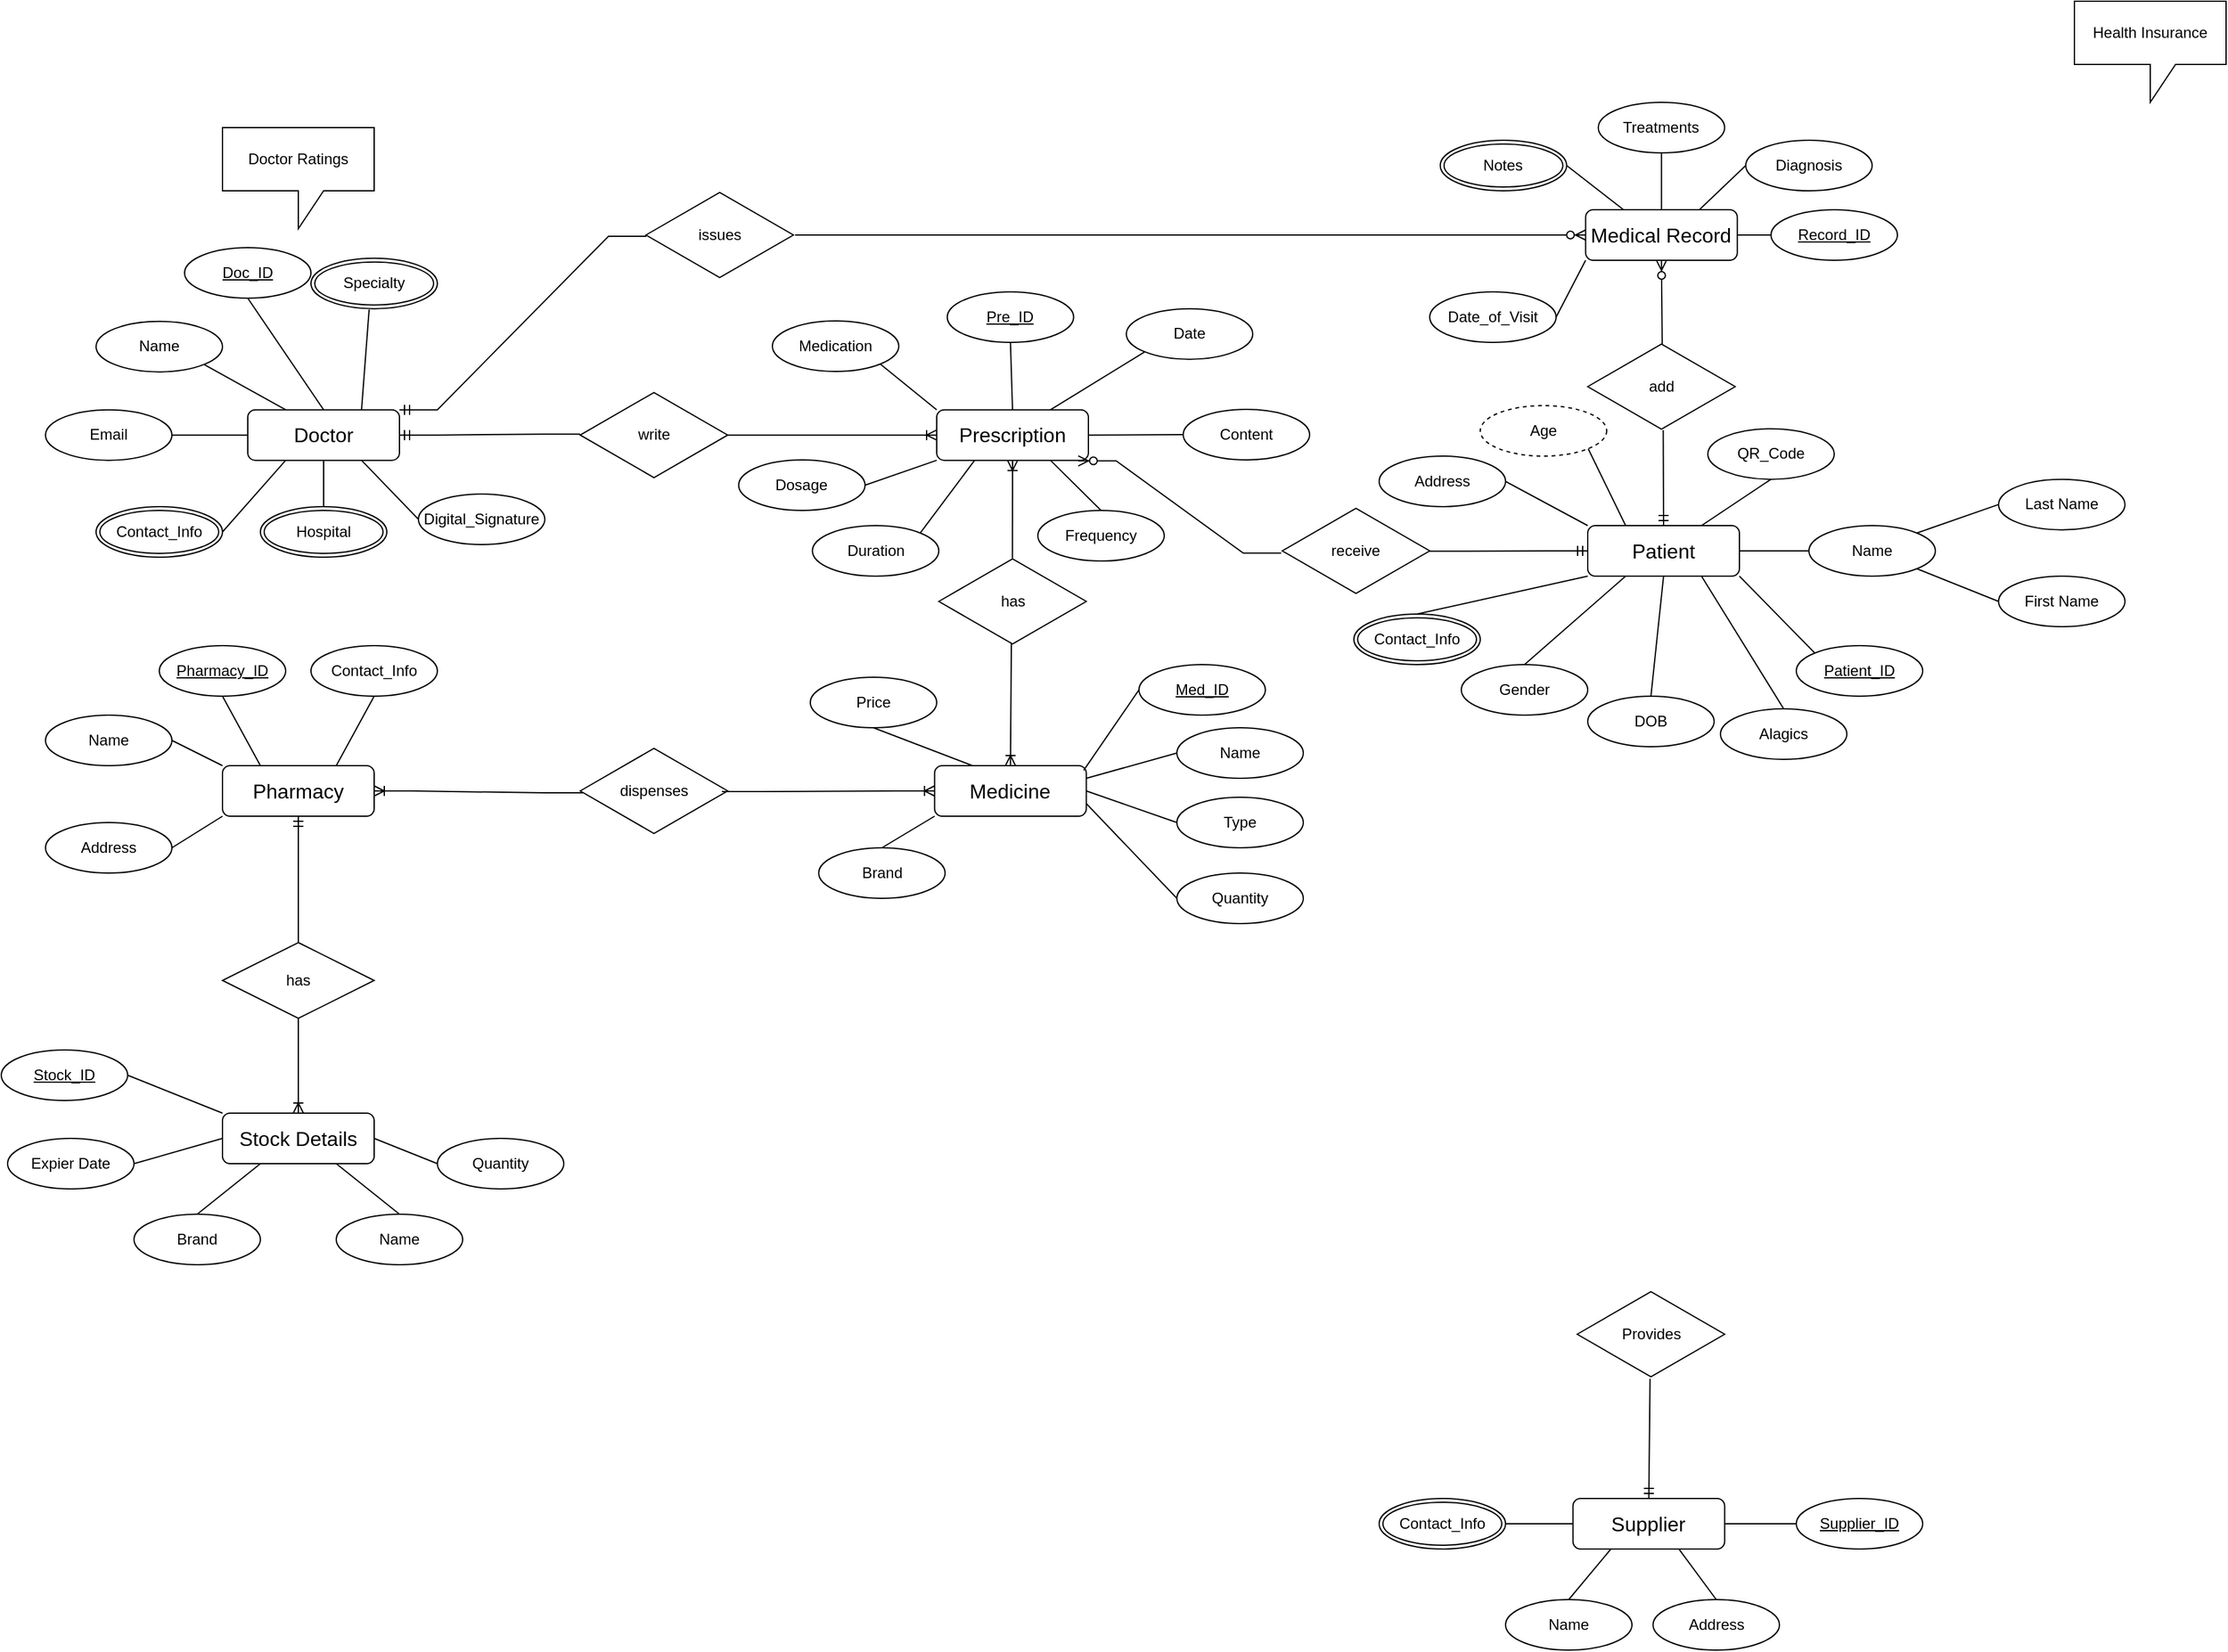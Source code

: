 <mxfile version="24.6.3" type="github">
  <diagram name="Page-1" id="iVzlun0QSoS3-AnxW-2T">
    <mxGraphModel dx="1687" dy="915" grid="1" gridSize="10" guides="1" tooltips="1" connect="1" arrows="1" fold="1" page="1" pageScale="1" pageWidth="850" pageHeight="1100" math="0" shadow="0">
      <root>
        <mxCell id="0" />
        <mxCell id="1" parent="0" />
        <mxCell id="OggEks25qi9N1Qm2_PGX-1" value="&lt;font size=&quot;3&quot;&gt;Doctor&lt;/font&gt;" style="rounded=1;whiteSpace=wrap;html=1;" vertex="1" parent="1">
          <mxGeometry x="455" y="573.33" width="120" height="40" as="geometry" />
        </mxCell>
        <mxCell id="OggEks25qi9N1Qm2_PGX-2" style="edgeStyle=orthogonalEdgeStyle;rounded=0;orthogonalLoop=1;jettySize=auto;html=1;exitX=0.5;exitY=1;exitDx=0;exitDy=0;" edge="1" parent="1" source="OggEks25qi9N1Qm2_PGX-1" target="OggEks25qi9N1Qm2_PGX-1">
          <mxGeometry relative="1" as="geometry" />
        </mxCell>
        <mxCell id="OggEks25qi9N1Qm2_PGX-3" value="&lt;font size=&quot;3&quot;&gt;Prescription&lt;/font&gt;" style="rounded=1;whiteSpace=wrap;html=1;" vertex="1" parent="1">
          <mxGeometry x="1000" y="573.33" width="120" height="40" as="geometry" />
        </mxCell>
        <mxCell id="OggEks25qi9N1Qm2_PGX-4" value="write" style="html=1;whiteSpace=wrap;aspect=fixed;shape=isoRectangle;" vertex="1" parent="1">
          <mxGeometry x="718" y="558.33" width="116.66" height="70" as="geometry" />
        </mxCell>
        <mxCell id="OggEks25qi9N1Qm2_PGX-5" value="&lt;font size=&quot;3&quot;&gt;Patient&lt;/font&gt;" style="rounded=1;whiteSpace=wrap;html=1;" vertex="1" parent="1">
          <mxGeometry x="1515" y="665" width="120" height="40" as="geometry" />
        </mxCell>
        <mxCell id="OggEks25qi9N1Qm2_PGX-6" value="&lt;font size=&quot;3&quot;&gt;Medicine&lt;/font&gt;" style="rounded=1;whiteSpace=wrap;html=1;" vertex="1" parent="1">
          <mxGeometry x="998.33" y="855" width="120" height="40" as="geometry" />
        </mxCell>
        <mxCell id="OggEks25qi9N1Qm2_PGX-7" value="&lt;font size=&quot;3&quot;&gt;Supplier&lt;/font&gt;" style="rounded=1;whiteSpace=wrap;html=1;" vertex="1" parent="1">
          <mxGeometry x="1503.33" y="1435" width="120" height="40" as="geometry" />
        </mxCell>
        <mxCell id="OggEks25qi9N1Qm2_PGX-8" value="&lt;font size=&quot;3&quot;&gt;Pharmacy&lt;/font&gt;" style="rounded=1;whiteSpace=wrap;html=1;" vertex="1" parent="1">
          <mxGeometry x="435" y="855" width="120" height="40" as="geometry" />
        </mxCell>
        <mxCell id="OggEks25qi9N1Qm2_PGX-9" value="Provides" style="html=1;whiteSpace=wrap;aspect=fixed;shape=isoRectangle;" vertex="1" parent="1">
          <mxGeometry x="1506.67" y="1270" width="116.66" height="70" as="geometry" />
        </mxCell>
        <mxCell id="OggEks25qi9N1Qm2_PGX-10" value="receive" style="html=1;whiteSpace=wrap;aspect=fixed;shape=isoRectangle;" vertex="1" parent="1">
          <mxGeometry x="1273.33" y="650" width="116.66" height="70" as="geometry" />
        </mxCell>
        <mxCell id="OggEks25qi9N1Qm2_PGX-11" value="dispenses" style="html=1;whiteSpace=wrap;aspect=fixed;shape=isoRectangle;" vertex="1" parent="1">
          <mxGeometry x="718" y="840" width="116.66" height="70" as="geometry" />
        </mxCell>
        <mxCell id="OggEks25qi9N1Qm2_PGX-12" value="Email" style="ellipse;whiteSpace=wrap;html=1;align=center;" vertex="1" parent="1">
          <mxGeometry x="295" y="573.33" width="100" height="40" as="geometry" />
        </mxCell>
        <mxCell id="OggEks25qi9N1Qm2_PGX-14" value="Name" style="ellipse;whiteSpace=wrap;html=1;align=center;" vertex="1" parent="1">
          <mxGeometry x="335" y="503.33" width="100" height="40" as="geometry" />
        </mxCell>
        <mxCell id="OggEks25qi9N1Qm2_PGX-15" value="Date" style="ellipse;whiteSpace=wrap;html=1;align=center;" vertex="1" parent="1">
          <mxGeometry x="1150" y="493.33" width="100" height="40" as="geometry" />
        </mxCell>
        <mxCell id="OggEks25qi9N1Qm2_PGX-17" value="Gender" style="ellipse;whiteSpace=wrap;html=1;align=center;" vertex="1" parent="1">
          <mxGeometry x="1415" y="775" width="100" height="40" as="geometry" />
        </mxCell>
        <mxCell id="OggEks25qi9N1Qm2_PGX-18" value="Name" style="ellipse;whiteSpace=wrap;html=1;align=center;" vertex="1" parent="1">
          <mxGeometry x="1690" y="665" width="100" height="40" as="geometry" />
        </mxCell>
        <mxCell id="OggEks25qi9N1Qm2_PGX-19" value="DOB" style="ellipse;whiteSpace=wrap;html=1;align=center;" vertex="1" parent="1">
          <mxGeometry x="1515" y="800" width="100" height="40" as="geometry" />
        </mxCell>
        <mxCell id="OggEks25qi9N1Qm2_PGX-20" value="has" style="html=1;whiteSpace=wrap;aspect=fixed;shape=isoRectangle;" vertex="1" parent="1">
          <mxGeometry x="1001.67" y="690" width="116.66" height="70" as="geometry" />
        </mxCell>
        <mxCell id="OggEks25qi9N1Qm2_PGX-21" value="Name" style="ellipse;whiteSpace=wrap;html=1;align=center;" vertex="1" parent="1">
          <mxGeometry x="295" y="815" width="100" height="40" as="geometry" />
        </mxCell>
        <mxCell id="OggEks25qi9N1Qm2_PGX-23" value="Contact_Info" style="ellipse;whiteSpace=wrap;html=1;align=center;" vertex="1" parent="1">
          <mxGeometry x="505" y="760" width="100" height="40" as="geometry" />
        </mxCell>
        <mxCell id="OggEks25qi9N1Qm2_PGX-24" value="Name" style="ellipse;whiteSpace=wrap;html=1;align=center;" vertex="1" parent="1">
          <mxGeometry x="1450" y="1515" width="100" height="40" as="geometry" />
        </mxCell>
        <mxCell id="OggEks25qi9N1Qm2_PGX-25" value="Name" style="ellipse;whiteSpace=wrap;html=1;align=center;" vertex="1" parent="1">
          <mxGeometry x="1190" y="825" width="100" height="40" as="geometry" />
        </mxCell>
        <mxCell id="OggEks25qi9N1Qm2_PGX-26" value="Type" style="ellipse;whiteSpace=wrap;html=1;align=center;" vertex="1" parent="1">
          <mxGeometry x="1190" y="880" width="100" height="40" as="geometry" />
        </mxCell>
        <mxCell id="OggEks25qi9N1Qm2_PGX-27" value="Quantity" style="ellipse;whiteSpace=wrap;html=1;align=center;" vertex="1" parent="1">
          <mxGeometry x="1190" y="940" width="100" height="40" as="geometry" />
        </mxCell>
        <mxCell id="OggEks25qi9N1Qm2_PGX-28" style="edgeStyle=orthogonalEdgeStyle;rounded=0;orthogonalLoop=1;jettySize=auto;html=1;exitX=0.5;exitY=1;exitDx=0;exitDy=0;" edge="1" parent="1" source="OggEks25qi9N1Qm2_PGX-26" target="OggEks25qi9N1Qm2_PGX-26">
          <mxGeometry relative="1" as="geometry" />
        </mxCell>
        <mxCell id="OggEks25qi9N1Qm2_PGX-29" value="Price" style="ellipse;whiteSpace=wrap;html=1;align=center;" vertex="1" parent="1">
          <mxGeometry x="900.0" y="785" width="100" height="40" as="geometry" />
        </mxCell>
        <mxCell id="OggEks25qi9N1Qm2_PGX-30" style="line;strokeWidth=1;rotatable=0;dashed=0;labelPosition=right;align=left;verticalAlign=middle;spacingTop=0;spacingLeft=6;points=[];portConstraint=eastwest;" edge="1" parent="1">
          <mxGeometry relative="1" as="geometry">
            <mxPoint x="475" y="900" as="targetPoint" />
            <mxPoint x="419.729" y="789.618" as="sourcePoint" />
          </mxGeometry>
        </mxCell>
        <mxCell id="OggEks25qi9N1Qm2_PGX-32" value="" style="endArrow=none;html=1;rounded=0;exitX=1;exitY=0.5;exitDx=0;exitDy=0;entryX=0;entryY=0;entryDx=0;entryDy=0;" edge="1" parent="1" source="OggEks25qi9N1Qm2_PGX-21" target="OggEks25qi9N1Qm2_PGX-8">
          <mxGeometry relative="1" as="geometry">
            <mxPoint x="575" y="910" as="sourcePoint" />
            <mxPoint x="735" y="910" as="targetPoint" />
          </mxGeometry>
        </mxCell>
        <mxCell id="OggEks25qi9N1Qm2_PGX-33" value="" style="endArrow=none;html=1;rounded=0;exitX=0.5;exitY=1;exitDx=0;exitDy=0;entryX=0.25;entryY=0;entryDx=0;entryDy=0;" edge="1" parent="1" source="OggEks25qi9N1Qm2_PGX-95" target="OggEks25qi9N1Qm2_PGX-8">
          <mxGeometry relative="1" as="geometry">
            <mxPoint x="375.0" y="860.0" as="sourcePoint" />
            <mxPoint x="430" y="840" as="targetPoint" />
          </mxGeometry>
        </mxCell>
        <mxCell id="OggEks25qi9N1Qm2_PGX-35" value="" style="endArrow=none;html=1;rounded=0;entryX=0.75;entryY=0;entryDx=0;entryDy=0;exitX=0.5;exitY=1;exitDx=0;exitDy=0;" edge="1" parent="1" source="OggEks25qi9N1Qm2_PGX-23" target="OggEks25qi9N1Qm2_PGX-8">
          <mxGeometry relative="1" as="geometry">
            <mxPoint x="565" y="790" as="sourcePoint" />
            <mxPoint x="555" y="895" as="targetPoint" />
          </mxGeometry>
        </mxCell>
        <mxCell id="OggEks25qi9N1Qm2_PGX-36" value="" style="endArrow=none;html=1;rounded=0;entryX=0.25;entryY=0;entryDx=0;entryDy=0;exitX=0.5;exitY=1;exitDx=0;exitDy=0;" edge="1" parent="1" source="OggEks25qi9N1Qm2_PGX-29" target="OggEks25qi9N1Qm2_PGX-6">
          <mxGeometry relative="1" as="geometry">
            <mxPoint x="785" y="780" as="sourcePoint" />
            <mxPoint x="945" y="780" as="targetPoint" />
          </mxGeometry>
        </mxCell>
        <mxCell id="OggEks25qi9N1Qm2_PGX-37" value="" style="endArrow=none;html=1;rounded=0;entryX=0;entryY=0.5;entryDx=0;entryDy=0;exitX=1;exitY=0.75;exitDx=0;exitDy=0;" edge="1" parent="1" source="OggEks25qi9N1Qm2_PGX-6" target="OggEks25qi9N1Qm2_PGX-27">
          <mxGeometry relative="1" as="geometry">
            <mxPoint x="1098.33" y="970.14" as="sourcePoint" />
            <mxPoint x="1133.33" y="929.14" as="targetPoint" />
          </mxGeometry>
        </mxCell>
        <mxCell id="OggEks25qi9N1Qm2_PGX-38" value="" style="endArrow=none;html=1;rounded=0;exitX=1;exitY=0.25;exitDx=0;exitDy=0;entryX=0;entryY=0.5;entryDx=0;entryDy=0;" edge="1" parent="1" source="OggEks25qi9N1Qm2_PGX-6" target="OggEks25qi9N1Qm2_PGX-25">
          <mxGeometry relative="1" as="geometry">
            <mxPoint x="1144.16" y="906" as="sourcePoint" />
            <mxPoint x="1179" y="865" as="targetPoint" />
          </mxGeometry>
        </mxCell>
        <mxCell id="OggEks25qi9N1Qm2_PGX-39" value="" style="endArrow=none;html=1;rounded=0;entryX=0;entryY=0.5;entryDx=0;entryDy=0;exitX=1;exitY=0.5;exitDx=0;exitDy=0;" edge="1" parent="1" source="OggEks25qi9N1Qm2_PGX-6" target="OggEks25qi9N1Qm2_PGX-26">
          <mxGeometry relative="1" as="geometry">
            <mxPoint x="1151.66" y="941" as="sourcePoint" />
            <mxPoint x="1186.66" y="900" as="targetPoint" />
          </mxGeometry>
        </mxCell>
        <mxCell id="OggEks25qi9N1Qm2_PGX-40" value="" style="endArrow=none;html=1;rounded=0;entryX=0;entryY=0.5;entryDx=0;entryDy=0;exitX=0.983;exitY=0.092;exitDx=0;exitDy=0;exitPerimeter=0;" edge="1" parent="1" source="OggEks25qi9N1Qm2_PGX-6" target="OggEks25qi9N1Qm2_PGX-98">
          <mxGeometry relative="1" as="geometry">
            <mxPoint x="1111.66" y="831" as="sourcePoint" />
            <mxPoint x="1151.66" y="795" as="targetPoint" />
          </mxGeometry>
        </mxCell>
        <mxCell id="OggEks25qi9N1Qm2_PGX-41" value="" style="endArrow=none;html=1;rounded=0;entryX=0;entryY=0.5;entryDx=0;entryDy=0;exitX=1;exitY=0.5;exitDx=0;exitDy=0;" edge="1" parent="1" source="OggEks25qi9N1Qm2_PGX-7" target="OggEks25qi9N1Qm2_PGX-99">
          <mxGeometry relative="1" as="geometry">
            <mxPoint x="1275" y="1540" as="sourcePoint" />
            <mxPoint x="1680" y="1455" as="targetPoint" />
          </mxGeometry>
        </mxCell>
        <mxCell id="OggEks25qi9N1Qm2_PGX-42" value="" style="endArrow=none;html=1;rounded=0;entryX=0.5;entryY=0;entryDx=0;entryDy=0;exitX=0.25;exitY=1;exitDx=0;exitDy=0;" edge="1" parent="1" source="OggEks25qi9N1Qm2_PGX-7" target="OggEks25qi9N1Qm2_PGX-24">
          <mxGeometry relative="1" as="geometry">
            <mxPoint x="1285" y="1570" as="sourcePoint" />
            <mxPoint x="1445" y="1570" as="targetPoint" />
          </mxGeometry>
        </mxCell>
        <mxCell id="OggEks25qi9N1Qm2_PGX-43" value="" style="endArrow=none;html=1;rounded=0;entryX=0;entryY=0.5;entryDx=0;entryDy=0;exitX=1;exitY=0.5;exitDx=0;exitDy=0;" edge="1" parent="1" source="OggEks25qi9N1Qm2_PGX-169" target="OggEks25qi9N1Qm2_PGX-7">
          <mxGeometry relative="1" as="geometry">
            <mxPoint x="1450.0" y="1455" as="sourcePoint" />
            <mxPoint x="1485" y="1447.5" as="targetPoint" />
          </mxGeometry>
        </mxCell>
        <mxCell id="OggEks25qi9N1Qm2_PGX-44" value="" style="endArrow=none;html=1;rounded=0;exitX=1;exitY=1;exitDx=0;exitDy=0;entryX=0;entryY=0;entryDx=0;entryDy=0;" edge="1" parent="1" source="OggEks25qi9N1Qm2_PGX-5" target="OggEks25qi9N1Qm2_PGX-165">
          <mxGeometry relative="1" as="geometry">
            <mxPoint x="1965" y="630" as="sourcePoint" />
            <mxPoint x="1480" y="598.33" as="targetPoint" />
          </mxGeometry>
        </mxCell>
        <mxCell id="OggEks25qi9N1Qm2_PGX-45" value="" style="endArrow=none;html=1;rounded=0;exitX=1;exitY=0.5;exitDx=0;exitDy=0;entryX=0;entryY=0.5;entryDx=0;entryDy=0;" edge="1" parent="1" source="OggEks25qi9N1Qm2_PGX-5" target="OggEks25qi9N1Qm2_PGX-18">
          <mxGeometry relative="1" as="geometry">
            <mxPoint x="1955" y="659.17" as="sourcePoint" />
            <mxPoint x="2115" y="659.17" as="targetPoint" />
          </mxGeometry>
        </mxCell>
        <mxCell id="OggEks25qi9N1Qm2_PGX-46" value="" style="endArrow=none;html=1;rounded=0;exitX=0.5;exitY=1;exitDx=0;exitDy=0;entryX=0.5;entryY=0;entryDx=0;entryDy=0;" edge="1" parent="1" source="OggEks25qi9N1Qm2_PGX-5" target="OggEks25qi9N1Qm2_PGX-19">
          <mxGeometry relative="1" as="geometry">
            <mxPoint x="1945" y="700" as="sourcePoint" />
            <mxPoint x="2105" y="700" as="targetPoint" />
          </mxGeometry>
        </mxCell>
        <mxCell id="OggEks25qi9N1Qm2_PGX-47" value="" style="endArrow=none;html=1;rounded=0;exitX=0.25;exitY=1;exitDx=0;exitDy=0;entryX=0.5;entryY=0;entryDx=0;entryDy=0;" edge="1" parent="1" source="OggEks25qi9N1Qm2_PGX-5" target="OggEks25qi9N1Qm2_PGX-17">
          <mxGeometry relative="1" as="geometry">
            <mxPoint x="1935" y="730" as="sourcePoint" />
            <mxPoint x="2095" y="730" as="targetPoint" />
          </mxGeometry>
        </mxCell>
        <mxCell id="OggEks25qi9N1Qm2_PGX-48" value="" style="endArrow=none;html=1;rounded=0;exitX=0.5;exitY=0;exitDx=0;exitDy=0;entryX=0;entryY=1;entryDx=0;entryDy=0;" edge="1" parent="1" source="OggEks25qi9N1Qm2_PGX-109" target="OggEks25qi9N1Qm2_PGX-5">
          <mxGeometry relative="1" as="geometry">
            <mxPoint x="1390" y="735" as="sourcePoint" />
            <mxPoint x="2085" y="760" as="targetPoint" />
          </mxGeometry>
        </mxCell>
        <mxCell id="OggEks25qi9N1Qm2_PGX-49" value="" style="endArrow=none;html=1;rounded=0;entryX=0;entryY=0.5;entryDx=0;entryDy=0;exitX=1;exitY=0.5;exitDx=0;exitDy=0;" edge="1" parent="1" source="OggEks25qi9N1Qm2_PGX-12" target="OggEks25qi9N1Qm2_PGX-1">
          <mxGeometry relative="1" as="geometry">
            <mxPoint x="355" y="663.33" as="sourcePoint" />
            <mxPoint x="515" y="663.33" as="targetPoint" />
          </mxGeometry>
        </mxCell>
        <mxCell id="OggEks25qi9N1Qm2_PGX-50" value="" style="endArrow=none;html=1;rounded=0;entryX=0.25;entryY=0;entryDx=0;entryDy=0;exitX=1;exitY=1;exitDx=0;exitDy=0;" edge="1" parent="1" source="OggEks25qi9N1Qm2_PGX-14" target="OggEks25qi9N1Qm2_PGX-1">
          <mxGeometry relative="1" as="geometry">
            <mxPoint x="325" y="673.33" as="sourcePoint" />
            <mxPoint x="485" y="673.33" as="targetPoint" />
          </mxGeometry>
        </mxCell>
        <mxCell id="OggEks25qi9N1Qm2_PGX-51" value="" style="endArrow=none;html=1;rounded=0;entryX=0.5;entryY=0;entryDx=0;entryDy=0;exitX=0.5;exitY=1;exitDx=0;exitDy=0;" edge="1" parent="1" source="OggEks25qi9N1Qm2_PGX-66" target="OggEks25qi9N1Qm2_PGX-1">
          <mxGeometry relative="1" as="geometry">
            <mxPoint x="515" y="543.33" as="sourcePoint" />
            <mxPoint x="505" y="683.33" as="targetPoint" />
          </mxGeometry>
        </mxCell>
        <mxCell id="OggEks25qi9N1Qm2_PGX-52" value="" style="endArrow=none;html=1;rounded=0;entryX=0.46;entryY=1.018;entryDx=0;entryDy=0;exitX=0.75;exitY=0;exitDx=0;exitDy=0;entryPerimeter=0;" edge="1" parent="1" source="OggEks25qi9N1Qm2_PGX-1" target="OggEks25qi9N1Qm2_PGX-131">
          <mxGeometry relative="1" as="geometry">
            <mxPoint x="395" y="703.33" as="sourcePoint" />
            <mxPoint x="645.0" y="543.33" as="targetPoint" />
          </mxGeometry>
        </mxCell>
        <mxCell id="OggEks25qi9N1Qm2_PGX-53" value="" style="endArrow=none;html=1;rounded=0;entryX=0.5;entryY=1;entryDx=0;entryDy=0;exitX=0.5;exitY=0;exitDx=0;exitDy=0;" edge="1" parent="1" source="OggEks25qi9N1Qm2_PGX-3" target="OggEks25qi9N1Qm2_PGX-96">
          <mxGeometry relative="1" as="geometry">
            <mxPoint x="540" y="693.33" as="sourcePoint" />
            <mxPoint x="1045" y="520" as="targetPoint" />
          </mxGeometry>
        </mxCell>
        <mxCell id="OggEks25qi9N1Qm2_PGX-54" value="" style="endArrow=none;html=1;rounded=0;entryX=0;entryY=1;entryDx=0;entryDy=0;exitX=0.75;exitY=0;exitDx=0;exitDy=0;" edge="1" parent="1" source="OggEks25qi9N1Qm2_PGX-3" target="OggEks25qi9N1Qm2_PGX-15">
          <mxGeometry relative="1" as="geometry">
            <mxPoint x="750" y="653.33" as="sourcePoint" />
            <mxPoint x="910" y="653.33" as="targetPoint" />
          </mxGeometry>
        </mxCell>
        <mxCell id="OggEks25qi9N1Qm2_PGX-55" value="" style="edgeStyle=entityRelationEdgeStyle;fontSize=12;html=1;endArrow=ERoneToMany;rounded=0;entryX=0;entryY=0.5;entryDx=0;entryDy=0;exitX=0.961;exitY=0.507;exitDx=0;exitDy=0;exitPerimeter=0;" edge="1" parent="1" source="OggEks25qi9N1Qm2_PGX-11" target="OggEks25qi9N1Qm2_PGX-6">
          <mxGeometry width="100" height="100" relative="1" as="geometry">
            <mxPoint x="875" y="880" as="sourcePoint" />
            <mxPoint x="975" y="780" as="targetPoint" />
          </mxGeometry>
        </mxCell>
        <mxCell id="OggEks25qi9N1Qm2_PGX-56" value="" style="edgeStyle=entityRelationEdgeStyle;fontSize=12;html=1;endArrow=ERoneToMany;rounded=0;exitX=0.018;exitY=0.522;exitDx=0;exitDy=0;exitPerimeter=0;entryX=1;entryY=0.5;entryDx=0;entryDy=0;" edge="1" parent="1" source="OggEks25qi9N1Qm2_PGX-11" target="OggEks25qi9N1Qm2_PGX-8">
          <mxGeometry width="100" height="100" relative="1" as="geometry">
            <mxPoint x="567" y="900" as="sourcePoint" />
            <mxPoint x="685" y="990" as="targetPoint" />
          </mxGeometry>
        </mxCell>
        <mxCell id="OggEks25qi9N1Qm2_PGX-57" value="" style="edgeStyle=entityRelationEdgeStyle;fontSize=12;html=1;endArrow=ERmandOne;rounded=0;exitX=-0.001;exitY=0.49;exitDx=0;exitDy=0;exitPerimeter=0;entryX=1;entryY=0.5;entryDx=0;entryDy=0;" edge="1" parent="1" source="OggEks25qi9N1Qm2_PGX-4" target="OggEks25qi9N1Qm2_PGX-1">
          <mxGeometry width="100" height="100" relative="1" as="geometry">
            <mxPoint x="1345" y="800" as="sourcePoint" />
            <mxPoint x="1445" y="700" as="targetPoint" />
          </mxGeometry>
        </mxCell>
        <mxCell id="OggEks25qi9N1Qm2_PGX-58" value="" style="edgeStyle=entityRelationEdgeStyle;fontSize=12;html=1;endArrow=ERoneToMany;rounded=0;entryX=0;entryY=0.5;entryDx=0;entryDy=0;exitX=1.002;exitY=0.501;exitDx=0;exitDy=0;exitPerimeter=0;" edge="1" parent="1" source="OggEks25qi9N1Qm2_PGX-4" target="OggEks25qi9N1Qm2_PGX-3">
          <mxGeometry width="100" height="100" relative="1" as="geometry">
            <mxPoint x="1345" y="800" as="sourcePoint" />
            <mxPoint x="1445" y="700" as="targetPoint" />
          </mxGeometry>
        </mxCell>
        <mxCell id="OggEks25qi9N1Qm2_PGX-59" value="" style="fontSize=12;html=1;endArrow=ERoneToMany;rounded=0;entryX=0.5;entryY=1;entryDx=0;entryDy=0;exitX=0.499;exitY=0.013;exitDx=0;exitDy=0;exitPerimeter=0;" edge="1" parent="1" source="OggEks25qi9N1Qm2_PGX-20" target="OggEks25qi9N1Qm2_PGX-3">
          <mxGeometry width="100" height="100" relative="1" as="geometry">
            <mxPoint x="825" y="740" as="sourcePoint" />
            <mxPoint x="925" y="640" as="targetPoint" />
          </mxGeometry>
        </mxCell>
        <mxCell id="OggEks25qi9N1Qm2_PGX-60" value="" style="fontSize=12;html=1;endArrow=ERoneToMany;rounded=0;entryX=0.5;entryY=0;entryDx=0;entryDy=0;exitX=0.492;exitY=0.974;exitDx=0;exitDy=0;exitPerimeter=0;" edge="1" parent="1" source="OggEks25qi9N1Qm2_PGX-20" target="OggEks25qi9N1Qm2_PGX-6">
          <mxGeometry width="100" height="100" relative="1" as="geometry">
            <mxPoint x="860" y="760" as="sourcePoint" />
            <mxPoint x="960" y="660" as="targetPoint" />
          </mxGeometry>
        </mxCell>
        <mxCell id="OggEks25qi9N1Qm2_PGX-61" value="" style="edgeStyle=entityRelationEdgeStyle;fontSize=12;html=1;endArrow=ERmandOne;rounded=0;entryX=0;entryY=0.5;entryDx=0;entryDy=0;exitX=0.994;exitY=0.504;exitDx=0;exitDy=0;exitPerimeter=0;" edge="1" parent="1" source="OggEks25qi9N1Qm2_PGX-10" target="OggEks25qi9N1Qm2_PGX-5">
          <mxGeometry width="100" height="100" relative="1" as="geometry">
            <mxPoint x="1375" y="650" as="sourcePoint" />
            <mxPoint x="1475" y="550" as="targetPoint" />
          </mxGeometry>
        </mxCell>
        <mxCell id="OggEks25qi9N1Qm2_PGX-63" value="" style="fontSize=12;html=1;endArrow=ERmandOne;rounded=0;entryX=0.5;entryY=0;entryDx=0;entryDy=0;exitX=0.494;exitY=1.003;exitDx=0;exitDy=0;exitPerimeter=0;" edge="1" parent="1" source="OggEks25qi9N1Qm2_PGX-9" target="OggEks25qi9N1Qm2_PGX-7">
          <mxGeometry width="100" height="100" relative="1" as="geometry">
            <mxPoint x="1501.67" y="1445" as="sourcePoint" />
            <mxPoint x="1601.67" y="1345" as="targetPoint" />
          </mxGeometry>
        </mxCell>
        <mxCell id="OggEks25qi9N1Qm2_PGX-64" value="" style="endArrow=none;html=1;rounded=0;entryX=0.5;entryY=1;entryDx=0;entryDy=0;exitX=0.5;exitY=0;exitDx=0;exitDy=0;" edge="1" parent="1" source="OggEks25qi9N1Qm2_PGX-65" target="OggEks25qi9N1Qm2_PGX-1">
          <mxGeometry relative="1" as="geometry">
            <mxPoint x="235" y="720" as="sourcePoint" />
            <mxPoint x="395" y="720" as="targetPoint" />
          </mxGeometry>
        </mxCell>
        <mxCell id="OggEks25qi9N1Qm2_PGX-65" value="Hospital" style="ellipse;shape=doubleEllipse;margin=3;whiteSpace=wrap;html=1;align=center;" vertex="1" parent="1">
          <mxGeometry x="465" y="650" width="100" height="40" as="geometry" />
        </mxCell>
        <mxCell id="OggEks25qi9N1Qm2_PGX-66" value="Doc_ID" style="ellipse;whiteSpace=wrap;html=1;align=center;fontStyle=4;" vertex="1" parent="1">
          <mxGeometry x="405" y="445" width="100" height="40" as="geometry" />
        </mxCell>
        <mxCell id="OggEks25qi9N1Qm2_PGX-67" value="Content" style="ellipse;whiteSpace=wrap;html=1;align=center;" vertex="1" parent="1">
          <mxGeometry x="1195" y="573" width="100" height="40" as="geometry" />
        </mxCell>
        <mxCell id="OggEks25qi9N1Qm2_PGX-68" value="" style="endArrow=none;html=1;rounded=0;exitX=1;exitY=0.5;exitDx=0;exitDy=0;entryX=0;entryY=0.5;entryDx=0;entryDy=0;" edge="1" parent="1" source="OggEks25qi9N1Qm2_PGX-3" target="OggEks25qi9N1Qm2_PGX-67">
          <mxGeometry relative="1" as="geometry">
            <mxPoint x="1075" y="650" as="sourcePoint" />
            <mxPoint x="1235" y="650" as="targetPoint" />
          </mxGeometry>
        </mxCell>
        <mxCell id="OggEks25qi9N1Qm2_PGX-69" value="" style="edgeStyle=entityRelationEdgeStyle;fontSize=12;html=1;endArrow=ERzeroToMany;endFill=1;rounded=0;entryX=0.933;entryY=1.011;entryDx=0;entryDy=0;entryPerimeter=0;exitX=-0.007;exitY=0.525;exitDx=0;exitDy=0;exitPerimeter=0;" edge="1" parent="1" source="OggEks25qi9N1Qm2_PGX-10" target="OggEks25qi9N1Qm2_PGX-3">
          <mxGeometry width="100" height="100" relative="1" as="geometry">
            <mxPoint x="1135" y="800" as="sourcePoint" />
            <mxPoint x="1235" y="700" as="targetPoint" />
          </mxGeometry>
        </mxCell>
        <mxCell id="OggEks25qi9N1Qm2_PGX-70" value="Brand" style="ellipse;whiteSpace=wrap;html=1;align=center;" vertex="1" parent="1">
          <mxGeometry x="906.66" y="920" width="100" height="40" as="geometry" />
        </mxCell>
        <mxCell id="OggEks25qi9N1Qm2_PGX-71" value="" style="endArrow=none;html=1;rounded=0;entryX=0;entryY=1;entryDx=0;entryDy=0;exitX=0.5;exitY=0;exitDx=0;exitDy=0;" edge="1" parent="1" source="OggEks25qi9N1Qm2_PGX-70" target="OggEks25qi9N1Qm2_PGX-6">
          <mxGeometry relative="1" as="geometry">
            <mxPoint x="1005" y="1050" as="sourcePoint" />
            <mxPoint x="1165" y="1050" as="targetPoint" />
          </mxGeometry>
        </mxCell>
        <mxCell id="OggEks25qi9N1Qm2_PGX-72" value="&lt;font size=&quot;3&quot;&gt;Stock Details&lt;/font&gt;" style="rounded=1;whiteSpace=wrap;html=1;" vertex="1" parent="1">
          <mxGeometry x="435" y="1130" width="120" height="40" as="geometry" />
        </mxCell>
        <mxCell id="OggEks25qi9N1Qm2_PGX-73" value="Brand" style="ellipse;whiteSpace=wrap;html=1;align=center;" vertex="1" parent="1">
          <mxGeometry x="365" y="1210" width="100" height="40" as="geometry" />
        </mxCell>
        <mxCell id="OggEks25qi9N1Qm2_PGX-74" value="Name" style="ellipse;whiteSpace=wrap;html=1;align=center;" vertex="1" parent="1">
          <mxGeometry x="525" y="1210" width="100" height="40" as="geometry" />
        </mxCell>
        <mxCell id="OggEks25qi9N1Qm2_PGX-75" value="Quantity" style="ellipse;whiteSpace=wrap;html=1;align=center;" vertex="1" parent="1">
          <mxGeometry x="605" y="1150" width="100" height="40" as="geometry" />
        </mxCell>
        <mxCell id="OggEks25qi9N1Qm2_PGX-76" value="Expier Date" style="ellipse;whiteSpace=wrap;html=1;align=center;" vertex="1" parent="1">
          <mxGeometry x="265" y="1150" width="100" height="40" as="geometry" />
        </mxCell>
        <mxCell id="OggEks25qi9N1Qm2_PGX-77" value="has" style="shape=rhombus;perimeter=rhombusPerimeter;whiteSpace=wrap;html=1;align=center;" vertex="1" parent="1">
          <mxGeometry x="435" y="995" width="120" height="60" as="geometry" />
        </mxCell>
        <mxCell id="OggEks25qi9N1Qm2_PGX-78" value="" style="fontSize=12;html=1;endArrow=ERoneToMany;rounded=0;entryX=0.5;entryY=0;entryDx=0;entryDy=0;exitX=0.5;exitY=1;exitDx=0;exitDy=0;" edge="1" parent="1" source="OggEks25qi9N1Qm2_PGX-77" target="OggEks25qi9N1Qm2_PGX-72">
          <mxGeometry width="100" height="100" relative="1" as="geometry">
            <mxPoint x="495" y="1040" as="sourcePoint" />
            <mxPoint x="595" y="940" as="targetPoint" />
          </mxGeometry>
        </mxCell>
        <mxCell id="OggEks25qi9N1Qm2_PGX-79" value="" style="fontSize=12;html=1;endArrow=ERmandOne;rounded=0;entryX=0.5;entryY=1;entryDx=0;entryDy=0;exitX=0.5;exitY=0;exitDx=0;exitDy=0;" edge="1" parent="1" source="OggEks25qi9N1Qm2_PGX-77" target="OggEks25qi9N1Qm2_PGX-8">
          <mxGeometry width="100" height="100" relative="1" as="geometry">
            <mxPoint x="495" y="1040" as="sourcePoint" />
            <mxPoint x="595" y="940" as="targetPoint" />
          </mxGeometry>
        </mxCell>
        <mxCell id="OggEks25qi9N1Qm2_PGX-80" value="" style="endArrow=none;html=1;rounded=0;entryX=0.5;entryY=0;entryDx=0;entryDy=0;exitX=0.75;exitY=1;exitDx=0;exitDy=0;" edge="1" parent="1" source="OggEks25qi9N1Qm2_PGX-72" target="OggEks25qi9N1Qm2_PGX-74">
          <mxGeometry relative="1" as="geometry">
            <mxPoint x="465" y="1070" as="sourcePoint" />
            <mxPoint x="625" y="1070" as="targetPoint" />
          </mxGeometry>
        </mxCell>
        <mxCell id="OggEks25qi9N1Qm2_PGX-81" value="" style="endArrow=none;html=1;rounded=0;exitX=0.5;exitY=0;exitDx=0;exitDy=0;entryX=0.25;entryY=1;entryDx=0;entryDy=0;" edge="1" parent="1" source="OggEks25qi9N1Qm2_PGX-73" target="OggEks25qi9N1Qm2_PGX-72">
          <mxGeometry relative="1" as="geometry">
            <mxPoint x="465" y="1070" as="sourcePoint" />
            <mxPoint x="625" y="1070" as="targetPoint" />
          </mxGeometry>
        </mxCell>
        <mxCell id="OggEks25qi9N1Qm2_PGX-82" value="" style="endArrow=none;html=1;rounded=0;entryX=0;entryY=0.5;entryDx=0;entryDy=0;exitX=1;exitY=0.5;exitDx=0;exitDy=0;" edge="1" parent="1" source="OggEks25qi9N1Qm2_PGX-72" target="OggEks25qi9N1Qm2_PGX-75">
          <mxGeometry relative="1" as="geometry">
            <mxPoint x="465" y="1070" as="sourcePoint" />
            <mxPoint x="625" y="1070" as="targetPoint" />
          </mxGeometry>
        </mxCell>
        <mxCell id="OggEks25qi9N1Qm2_PGX-83" value="" style="endArrow=none;html=1;rounded=0;exitX=1;exitY=0.5;exitDx=0;exitDy=0;entryX=0;entryY=0.5;entryDx=0;entryDy=0;" edge="1" parent="1" source="OggEks25qi9N1Qm2_PGX-76" target="OggEks25qi9N1Qm2_PGX-72">
          <mxGeometry relative="1" as="geometry">
            <mxPoint x="465" y="1070" as="sourcePoint" />
            <mxPoint x="625" y="1070" as="targetPoint" />
          </mxGeometry>
        </mxCell>
        <mxCell id="OggEks25qi9N1Qm2_PGX-90" value="Address" style="ellipse;whiteSpace=wrap;html=1;align=center;" vertex="1" parent="1">
          <mxGeometry x="1350" y="610" width="100" height="40" as="geometry" />
        </mxCell>
        <mxCell id="OggEks25qi9N1Qm2_PGX-93" value="Stock_ID" style="ellipse;whiteSpace=wrap;html=1;align=center;fontStyle=4;" vertex="1" parent="1">
          <mxGeometry x="260" y="1080" width="100" height="40" as="geometry" />
        </mxCell>
        <mxCell id="OggEks25qi9N1Qm2_PGX-94" value="" style="endArrow=none;html=1;rounded=0;exitX=1;exitY=0.5;exitDx=0;exitDy=0;entryX=0;entryY=0;entryDx=0;entryDy=0;" edge="1" parent="1" source="OggEks25qi9N1Qm2_PGX-93" target="OggEks25qi9N1Qm2_PGX-72">
          <mxGeometry relative="1" as="geometry">
            <mxPoint x="360" y="1110" as="sourcePoint" />
            <mxPoint x="430" y="1090" as="targetPoint" />
          </mxGeometry>
        </mxCell>
        <mxCell id="OggEks25qi9N1Qm2_PGX-95" value="Pharmacy_ID" style="ellipse;whiteSpace=wrap;html=1;align=center;fontStyle=4;" vertex="1" parent="1">
          <mxGeometry x="385" y="760" width="100" height="40" as="geometry" />
        </mxCell>
        <mxCell id="OggEks25qi9N1Qm2_PGX-96" value="Pre_ID" style="ellipse;whiteSpace=wrap;html=1;align=center;fontStyle=4;" vertex="1" parent="1">
          <mxGeometry x="1008.33" y="480" width="100" height="40" as="geometry" />
        </mxCell>
        <mxCell id="OggEks25qi9N1Qm2_PGX-98" value="Med_ID" style="ellipse;whiteSpace=wrap;html=1;align=center;fontStyle=4;" vertex="1" parent="1">
          <mxGeometry x="1160" y="775" width="100" height="40" as="geometry" />
        </mxCell>
        <mxCell id="OggEks25qi9N1Qm2_PGX-99" value="Supplier_ID" style="ellipse;whiteSpace=wrap;html=1;align=center;fontStyle=4;" vertex="1" parent="1">
          <mxGeometry x="1680" y="1435" width="100" height="40" as="geometry" />
        </mxCell>
        <mxCell id="OggEks25qi9N1Qm2_PGX-100" value="add" style="html=1;whiteSpace=wrap;aspect=fixed;shape=isoRectangle;" vertex="1" parent="1">
          <mxGeometry x="1515" y="520" width="116.66" height="70" as="geometry" />
        </mxCell>
        <mxCell id="OggEks25qi9N1Qm2_PGX-102" value="" style="endArrow=none;html=1;rounded=0;entryX=1;entryY=0.5;entryDx=0;entryDy=0;exitX=0;exitY=0;exitDx=0;exitDy=0;" edge="1" parent="1" source="OggEks25qi9N1Qm2_PGX-5" target="OggEks25qi9N1Qm2_PGX-90">
          <mxGeometry width="50" height="50" relative="1" as="geometry">
            <mxPoint x="1430" y="680" as="sourcePoint" />
            <mxPoint x="1480" y="630" as="targetPoint" />
          </mxGeometry>
        </mxCell>
        <mxCell id="OggEks25qi9N1Qm2_PGX-103" value="Alagics" style="ellipse;whiteSpace=wrap;html=1;align=center;" vertex="1" parent="1">
          <mxGeometry x="1620" y="810" width="100" height="40" as="geometry" />
        </mxCell>
        <mxCell id="OggEks25qi9N1Qm2_PGX-104" value="" style="endArrow=none;html=1;rounded=0;entryX=0.75;entryY=1;entryDx=0;entryDy=0;exitX=0.5;exitY=0;exitDx=0;exitDy=0;" edge="1" parent="1" source="OggEks25qi9N1Qm2_PGX-103" target="OggEks25qi9N1Qm2_PGX-5">
          <mxGeometry width="50" height="50" relative="1" as="geometry">
            <mxPoint x="1600" y="760" as="sourcePoint" />
            <mxPoint x="1650" y="710" as="targetPoint" />
          </mxGeometry>
        </mxCell>
        <mxCell id="OggEks25qi9N1Qm2_PGX-105" value="First Name" style="ellipse;whiteSpace=wrap;html=1;align=center;" vertex="1" parent="1">
          <mxGeometry x="1840" y="705" width="100" height="40" as="geometry" />
        </mxCell>
        <mxCell id="OggEks25qi9N1Qm2_PGX-106" value="Last Name" style="ellipse;whiteSpace=wrap;html=1;align=center;" vertex="1" parent="1">
          <mxGeometry x="1840" y="628.33" width="100" height="40" as="geometry" />
        </mxCell>
        <mxCell id="OggEks25qi9N1Qm2_PGX-107" value="" style="endArrow=none;html=1;rounded=0;exitX=0;exitY=0.5;exitDx=0;exitDy=0;entryX=1;entryY=1;entryDx=0;entryDy=0;" edge="1" parent="1" source="OggEks25qi9N1Qm2_PGX-105" target="OggEks25qi9N1Qm2_PGX-18">
          <mxGeometry relative="1" as="geometry">
            <mxPoint x="1580" y="780" as="sourcePoint" />
            <mxPoint x="1740" y="780" as="targetPoint" />
          </mxGeometry>
        </mxCell>
        <mxCell id="OggEks25qi9N1Qm2_PGX-108" value="" style="endArrow=none;html=1;rounded=0;entryX=0;entryY=0.5;entryDx=0;entryDy=0;exitX=1;exitY=0;exitDx=0;exitDy=0;" edge="1" parent="1" source="OggEks25qi9N1Qm2_PGX-18" target="OggEks25qi9N1Qm2_PGX-106">
          <mxGeometry relative="1" as="geometry">
            <mxPoint x="1580" y="780" as="sourcePoint" />
            <mxPoint x="1740" y="780" as="targetPoint" />
          </mxGeometry>
        </mxCell>
        <mxCell id="OggEks25qi9N1Qm2_PGX-109" value="Contact_Info" style="ellipse;shape=doubleEllipse;margin=3;whiteSpace=wrap;html=1;align=center;" vertex="1" parent="1">
          <mxGeometry x="1330" y="735" width="100" height="40" as="geometry" />
        </mxCell>
        <mxCell id="OggEks25qi9N1Qm2_PGX-118" value="Medication" style="ellipse;whiteSpace=wrap;html=1;align=center;" vertex="1" parent="1">
          <mxGeometry x="870" y="503" width="100" height="40" as="geometry" />
        </mxCell>
        <mxCell id="OggEks25qi9N1Qm2_PGX-119" value="Dosage" style="ellipse;whiteSpace=wrap;html=1;align=center;" vertex="1" parent="1">
          <mxGeometry x="843.33" y="613" width="100" height="40" as="geometry" />
        </mxCell>
        <mxCell id="OggEks25qi9N1Qm2_PGX-120" value="Duration" style="ellipse;whiteSpace=wrap;html=1;align=center;" vertex="1" parent="1">
          <mxGeometry x="901.67" y="665" width="100" height="40" as="geometry" />
        </mxCell>
        <mxCell id="OggEks25qi9N1Qm2_PGX-121" value="Frequency" style="ellipse;whiteSpace=wrap;html=1;align=center;" vertex="1" parent="1">
          <mxGeometry x="1080" y="653" width="100" height="40" as="geometry" />
        </mxCell>
        <mxCell id="OggEks25qi9N1Qm2_PGX-122" value="" style="endArrow=none;html=1;rounded=0;exitX=1;exitY=0.5;exitDx=0;exitDy=0;entryX=0;entryY=1;entryDx=0;entryDy=0;" edge="1" parent="1" source="OggEks25qi9N1Qm2_PGX-119" target="OggEks25qi9N1Qm2_PGX-3">
          <mxGeometry relative="1" as="geometry">
            <mxPoint x="1280" y="660" as="sourcePoint" />
            <mxPoint x="1440" y="660" as="targetPoint" />
          </mxGeometry>
        </mxCell>
        <mxCell id="OggEks25qi9N1Qm2_PGX-123" value="" style="endArrow=none;html=1;rounded=0;exitX=1;exitY=0;exitDx=0;exitDy=0;entryX=0.25;entryY=1;entryDx=0;entryDy=0;" edge="1" parent="1" source="OggEks25qi9N1Qm2_PGX-120" target="OggEks25qi9N1Qm2_PGX-3">
          <mxGeometry relative="1" as="geometry">
            <mxPoint x="969.67" y="648" as="sourcePoint" />
            <mxPoint x="1026.67" y="628" as="targetPoint" />
          </mxGeometry>
        </mxCell>
        <mxCell id="OggEks25qi9N1Qm2_PGX-124" value="" style="endArrow=none;html=1;rounded=0;exitX=0.5;exitY=0;exitDx=0;exitDy=0;entryX=0.75;entryY=1;entryDx=0;entryDy=0;" edge="1" parent="1" source="OggEks25qi9N1Qm2_PGX-121" target="OggEks25qi9N1Qm2_PGX-3">
          <mxGeometry relative="1" as="geometry">
            <mxPoint x="1035.15" y="686" as="sourcePoint" />
            <mxPoint x="1078.15" y="628" as="targetPoint" />
          </mxGeometry>
        </mxCell>
        <mxCell id="OggEks25qi9N1Qm2_PGX-125" value="" style="endArrow=none;html=1;rounded=0;exitX=1;exitY=1;exitDx=0;exitDy=0;entryX=0;entryY=0;entryDx=0;entryDy=0;" edge="1" parent="1" source="OggEks25qi9N1Qm2_PGX-118" target="OggEks25qi9N1Qm2_PGX-3">
          <mxGeometry relative="1" as="geometry">
            <mxPoint x="928.34" y="563" as="sourcePoint" />
            <mxPoint x="985.34" y="543" as="targetPoint" />
          </mxGeometry>
        </mxCell>
        <mxCell id="OggEks25qi9N1Qm2_PGX-129" value="Contact_Info" style="ellipse;shape=doubleEllipse;margin=3;whiteSpace=wrap;html=1;align=center;" vertex="1" parent="1">
          <mxGeometry x="335" y="650" width="100" height="40" as="geometry" />
        </mxCell>
        <mxCell id="OggEks25qi9N1Qm2_PGX-130" value="" style="endArrow=none;html=1;rounded=0;entryX=0.25;entryY=1;entryDx=0;entryDy=0;exitX=1;exitY=0.5;exitDx=0;exitDy=0;" edge="1" parent="1" source="OggEks25qi9N1Qm2_PGX-129" target="OggEks25qi9N1Qm2_PGX-1">
          <mxGeometry relative="1" as="geometry">
            <mxPoint x="405" y="632.25" as="sourcePoint" />
            <mxPoint x="465" y="632.25" as="targetPoint" />
          </mxGeometry>
        </mxCell>
        <mxCell id="OggEks25qi9N1Qm2_PGX-131" value="Specialty" style="ellipse;shape=doubleEllipse;margin=3;whiteSpace=wrap;html=1;align=center;" vertex="1" parent="1">
          <mxGeometry x="505" y="453.33" width="100" height="40" as="geometry" />
        </mxCell>
        <mxCell id="OggEks25qi9N1Qm2_PGX-133" value="Health Insurance" style="shape=callout;whiteSpace=wrap;html=1;perimeter=calloutPerimeter;" vertex="1" parent="1">
          <mxGeometry x="1900" y="250" width="120" height="80" as="geometry" />
        </mxCell>
        <mxCell id="OggEks25qi9N1Qm2_PGX-138" value="Doctor Ratings" style="shape=callout;whiteSpace=wrap;html=1;perimeter=calloutPerimeter;" vertex="1" parent="1">
          <mxGeometry x="435" y="350" width="120" height="80" as="geometry" />
        </mxCell>
        <mxCell id="OggEks25qi9N1Qm2_PGX-150" value="&lt;font size=&quot;3&quot;&gt;Medical Record&lt;/font&gt;" style="rounded=1;whiteSpace=wrap;html=1;" vertex="1" parent="1">
          <mxGeometry x="1513.33" y="415" width="120" height="40" as="geometry" />
        </mxCell>
        <mxCell id="OggEks25qi9N1Qm2_PGX-153" value="Diagnosis" style="ellipse;whiteSpace=wrap;html=1;align=center;" vertex="1" parent="1">
          <mxGeometry x="1640.0" y="360" width="100" height="40" as="geometry" />
        </mxCell>
        <mxCell id="OggEks25qi9N1Qm2_PGX-154" value="Treatments" style="ellipse;whiteSpace=wrap;html=1;align=center;" vertex="1" parent="1">
          <mxGeometry x="1523.33" y="330" width="100" height="40" as="geometry" />
        </mxCell>
        <mxCell id="OggEks25qi9N1Qm2_PGX-155" value="Notes" style="ellipse;shape=doubleEllipse;margin=3;whiteSpace=wrap;html=1;align=center;" vertex="1" parent="1">
          <mxGeometry x="1398.33" y="360" width="100" height="40" as="geometry" />
        </mxCell>
        <mxCell id="OggEks25qi9N1Qm2_PGX-156" value="" style="endArrow=none;html=1;rounded=0;entryX=0.25;entryY=0;entryDx=0;entryDy=0;exitX=1;exitY=0.5;exitDx=0;exitDy=0;" edge="1" parent="1" source="OggEks25qi9N1Qm2_PGX-155" target="OggEks25qi9N1Qm2_PGX-150">
          <mxGeometry relative="1" as="geometry">
            <mxPoint x="1490" y="340" as="sourcePoint" />
            <mxPoint x="1646.66" y="465" as="targetPoint" />
          </mxGeometry>
        </mxCell>
        <mxCell id="OggEks25qi9N1Qm2_PGX-157" value="" style="endArrow=none;html=1;rounded=0;exitX=0.5;exitY=1;exitDx=0;exitDy=0;entryX=0.5;entryY=0;entryDx=0;entryDy=0;" edge="1" parent="1" source="OggEks25qi9N1Qm2_PGX-154" target="OggEks25qi9N1Qm2_PGX-150">
          <mxGeometry relative="1" as="geometry">
            <mxPoint x="1486.66" y="517.5" as="sourcePoint" />
            <mxPoint x="1586.66" y="462.5" as="targetPoint" />
          </mxGeometry>
        </mxCell>
        <mxCell id="OggEks25qi9N1Qm2_PGX-158" value="" style="endArrow=none;html=1;rounded=0;exitX=0;exitY=0.5;exitDx=0;exitDy=0;entryX=0.75;entryY=0;entryDx=0;entryDy=0;" edge="1" parent="1" source="OggEks25qi9N1Qm2_PGX-153" target="OggEks25qi9N1Qm2_PGX-150">
          <mxGeometry relative="1" as="geometry">
            <mxPoint x="1606.66" y="530" as="sourcePoint" />
            <mxPoint x="1606.66" y="455" as="targetPoint" />
          </mxGeometry>
        </mxCell>
        <mxCell id="OggEks25qi9N1Qm2_PGX-159" value="" style="endArrow=none;html=1;rounded=0;exitX=0;exitY=1;exitDx=0;exitDy=0;entryX=1;entryY=0.5;entryDx=0;entryDy=0;" edge="1" parent="1" source="OggEks25qi9N1Qm2_PGX-150" target="OggEks25qi9N1Qm2_PGX-161">
          <mxGeometry relative="1" as="geometry">
            <mxPoint x="1656.66" y="460" as="sourcePoint" />
            <mxPoint x="1656.66" y="390" as="targetPoint" />
          </mxGeometry>
        </mxCell>
        <mxCell id="OggEks25qi9N1Qm2_PGX-160" value="" style="endArrow=none;html=1;rounded=0;exitX=0;exitY=0.5;exitDx=0;exitDy=0;entryX=1;entryY=0.5;entryDx=0;entryDy=0;" edge="1" parent="1" source="OggEks25qi9N1Qm2_PGX-163" target="OggEks25qi9N1Qm2_PGX-150">
          <mxGeometry relative="1" as="geometry">
            <mxPoint x="1660" y="435" as="sourcePoint" />
            <mxPoint x="1616.66" y="385" as="targetPoint" />
          </mxGeometry>
        </mxCell>
        <mxCell id="OggEks25qi9N1Qm2_PGX-161" value="Date_of_Visit" style="ellipse;whiteSpace=wrap;html=1;align=center;" vertex="1" parent="1">
          <mxGeometry x="1389.99" y="480" width="100" height="40" as="geometry" />
        </mxCell>
        <mxCell id="OggEks25qi9N1Qm2_PGX-163" value="Record_ID" style="ellipse;whiteSpace=wrap;html=1;align=center;fontStyle=4;" vertex="1" parent="1">
          <mxGeometry x="1660" y="415" width="100" height="40" as="geometry" />
        </mxCell>
        <mxCell id="OggEks25qi9N1Qm2_PGX-165" value="Patient_ID" style="ellipse;whiteSpace=wrap;html=1;align=center;fontStyle=4;" vertex="1" parent="1">
          <mxGeometry x="1680" y="760" width="100" height="40" as="geometry" />
        </mxCell>
        <mxCell id="OggEks25qi9N1Qm2_PGX-167" value="Address" style="ellipse;whiteSpace=wrap;html=1;align=center;" vertex="1" parent="1">
          <mxGeometry x="295" y="900" width="100" height="40" as="geometry" />
        </mxCell>
        <mxCell id="OggEks25qi9N1Qm2_PGX-168" value="" style="endArrow=none;html=1;rounded=0;entryX=1;entryY=0.5;entryDx=0;entryDy=0;exitX=0;exitY=1;exitDx=0;exitDy=0;" edge="1" parent="1" source="OggEks25qi9N1Qm2_PGX-8" target="OggEks25qi9N1Qm2_PGX-167">
          <mxGeometry relative="1" as="geometry">
            <mxPoint x="575" y="880" as="sourcePoint" />
            <mxPoint x="525" y="945" as="targetPoint" />
          </mxGeometry>
        </mxCell>
        <mxCell id="OggEks25qi9N1Qm2_PGX-169" value="Contact_Info" style="ellipse;shape=doubleEllipse;margin=3;whiteSpace=wrap;html=1;align=center;" vertex="1" parent="1">
          <mxGeometry x="1350" y="1435" width="100" height="40" as="geometry" />
        </mxCell>
        <mxCell id="OggEks25qi9N1Qm2_PGX-171" value="Address" style="ellipse;whiteSpace=wrap;html=1;align=center;" vertex="1" parent="1">
          <mxGeometry x="1566.67" y="1515" width="100" height="40" as="geometry" />
        </mxCell>
        <mxCell id="OggEks25qi9N1Qm2_PGX-172" value="" style="endArrow=none;html=1;rounded=0;entryX=0.5;entryY=0;entryDx=0;entryDy=0;exitX=0.698;exitY=0.999;exitDx=0;exitDy=0;exitPerimeter=0;" edge="1" parent="1" source="OggEks25qi9N1Qm2_PGX-7" target="OggEks25qi9N1Qm2_PGX-171">
          <mxGeometry relative="1" as="geometry">
            <mxPoint x="1606.67" y="1475" as="sourcePoint" />
            <mxPoint x="1656.67" y="1515" as="targetPoint" />
          </mxGeometry>
        </mxCell>
        <mxCell id="OggEks25qi9N1Qm2_PGX-173" value="Digital_Signature" style="ellipse;whiteSpace=wrap;html=1;align=center;" vertex="1" parent="1">
          <mxGeometry x="590" y="640" width="100" height="40" as="geometry" />
        </mxCell>
        <mxCell id="OggEks25qi9N1Qm2_PGX-174" value="" style="endArrow=none;html=1;rounded=0;exitX=0.75;exitY=1;exitDx=0;exitDy=0;entryX=0;entryY=0.5;entryDx=0;entryDy=0;" edge="1" parent="1" source="OggEks25qi9N1Qm2_PGX-1" target="OggEks25qi9N1Qm2_PGX-173">
          <mxGeometry relative="1" as="geometry">
            <mxPoint x="830" y="800" as="sourcePoint" />
            <mxPoint x="990" y="800" as="targetPoint" />
          </mxGeometry>
        </mxCell>
        <mxCell id="OggEks25qi9N1Qm2_PGX-175" value="" style="fontSize=12;html=1;endArrow=ERmandOne;rounded=0;entryX=0.5;entryY=0;entryDx=0;entryDy=0;exitX=0.512;exitY=0.992;exitDx=0;exitDy=0;exitPerimeter=0;" edge="1" parent="1" source="OggEks25qi9N1Qm2_PGX-100" target="OggEks25qi9N1Qm2_PGX-5">
          <mxGeometry width="100" height="100" relative="1" as="geometry">
            <mxPoint x="1575" y="590" as="sourcePoint" />
            <mxPoint x="1637.85" y="610" as="targetPoint" />
          </mxGeometry>
        </mxCell>
        <mxCell id="OggEks25qi9N1Qm2_PGX-176" value="" style="fontSize=12;html=1;endArrow=ERzeroToMany;endFill=1;rounded=0;entryX=0.5;entryY=1;entryDx=0;entryDy=0;exitX=0.505;exitY=0.018;exitDx=0;exitDy=0;exitPerimeter=0;" edge="1" parent="1" source="OggEks25qi9N1Qm2_PGX-100" target="OggEks25qi9N1Qm2_PGX-150">
          <mxGeometry width="100" height="100" relative="1" as="geometry">
            <mxPoint x="1500.76" y="566.56" as="sourcePoint" />
            <mxPoint x="1339.76" y="493.56" as="targetPoint" />
          </mxGeometry>
        </mxCell>
        <mxCell id="OggEks25qi9N1Qm2_PGX-177" value="QR_Code" style="ellipse;whiteSpace=wrap;html=1;align=center;" vertex="1" parent="1">
          <mxGeometry x="1610" y="588.33" width="100" height="40" as="geometry" />
        </mxCell>
        <mxCell id="OggEks25qi9N1Qm2_PGX-178" value="" style="endArrow=none;html=1;rounded=0;entryX=0.5;entryY=1;entryDx=0;entryDy=0;exitX=0.75;exitY=0;exitDx=0;exitDy=0;" edge="1" parent="1" source="OggEks25qi9N1Qm2_PGX-5" target="OggEks25qi9N1Qm2_PGX-177">
          <mxGeometry relative="1" as="geometry">
            <mxPoint x="1210" y="710" as="sourcePoint" />
            <mxPoint x="1370" y="710" as="targetPoint" />
          </mxGeometry>
        </mxCell>
        <mxCell id="OggEks25qi9N1Qm2_PGX-179" value="issues" style="html=1;whiteSpace=wrap;aspect=fixed;shape=isoRectangle;" vertex="1" parent="1">
          <mxGeometry x="770" y="400" width="116.66" height="70" as="geometry" />
        </mxCell>
        <mxCell id="OggEks25qi9N1Qm2_PGX-181" value="" style="edgeStyle=entityRelationEdgeStyle;fontSize=12;html=1;endArrow=ERmandOne;rounded=0;entryX=1;entryY=0;entryDx=0;entryDy=0;exitX=0.003;exitY=0.514;exitDx=0;exitDy=0;exitPerimeter=0;" edge="1" parent="1" source="OggEks25qi9N1Qm2_PGX-179" target="OggEks25qi9N1Qm2_PGX-1">
          <mxGeometry width="100" height="100" relative="1" as="geometry">
            <mxPoint x="1010" y="550" as="sourcePoint" />
            <mxPoint x="1110" y="450" as="targetPoint" />
          </mxGeometry>
        </mxCell>
        <mxCell id="OggEks25qi9N1Qm2_PGX-183" value="" style="endArrow=none;html=1;rounded=0;exitX=0.25;exitY=0;exitDx=0;exitDy=0;entryX=1;entryY=1;entryDx=0;entryDy=0;" edge="1" parent="1" source="OggEks25qi9N1Qm2_PGX-5" target="OggEks25qi9N1Qm2_PGX-185">
          <mxGeometry relative="1" as="geometry">
            <mxPoint x="1503.33" y="787.5" as="sourcePoint" />
            <mxPoint x="1565" y="870" as="targetPoint" />
          </mxGeometry>
        </mxCell>
        <mxCell id="OggEks25qi9N1Qm2_PGX-184" value="" style="edgeStyle=entityRelationEdgeStyle;fontSize=12;html=1;endArrow=ERzeroToMany;endFill=1;rounded=0;entryX=0;entryY=0.5;entryDx=0;entryDy=0;exitX=1.011;exitY=0.5;exitDx=0;exitDy=0;exitPerimeter=0;" edge="1" parent="1" source="OggEks25qi9N1Qm2_PGX-179" target="OggEks25qi9N1Qm2_PGX-150">
          <mxGeometry width="100" height="100" relative="1" as="geometry">
            <mxPoint x="1043" y="356" as="sourcePoint" />
            <mxPoint x="1230" y="450" as="targetPoint" />
          </mxGeometry>
        </mxCell>
        <mxCell id="OggEks25qi9N1Qm2_PGX-185" value="Age" style="ellipse;whiteSpace=wrap;html=1;align=center;dashed=1;" vertex="1" parent="1">
          <mxGeometry x="1430" y="570" width="100" height="40" as="geometry" />
        </mxCell>
      </root>
    </mxGraphModel>
  </diagram>
</mxfile>
